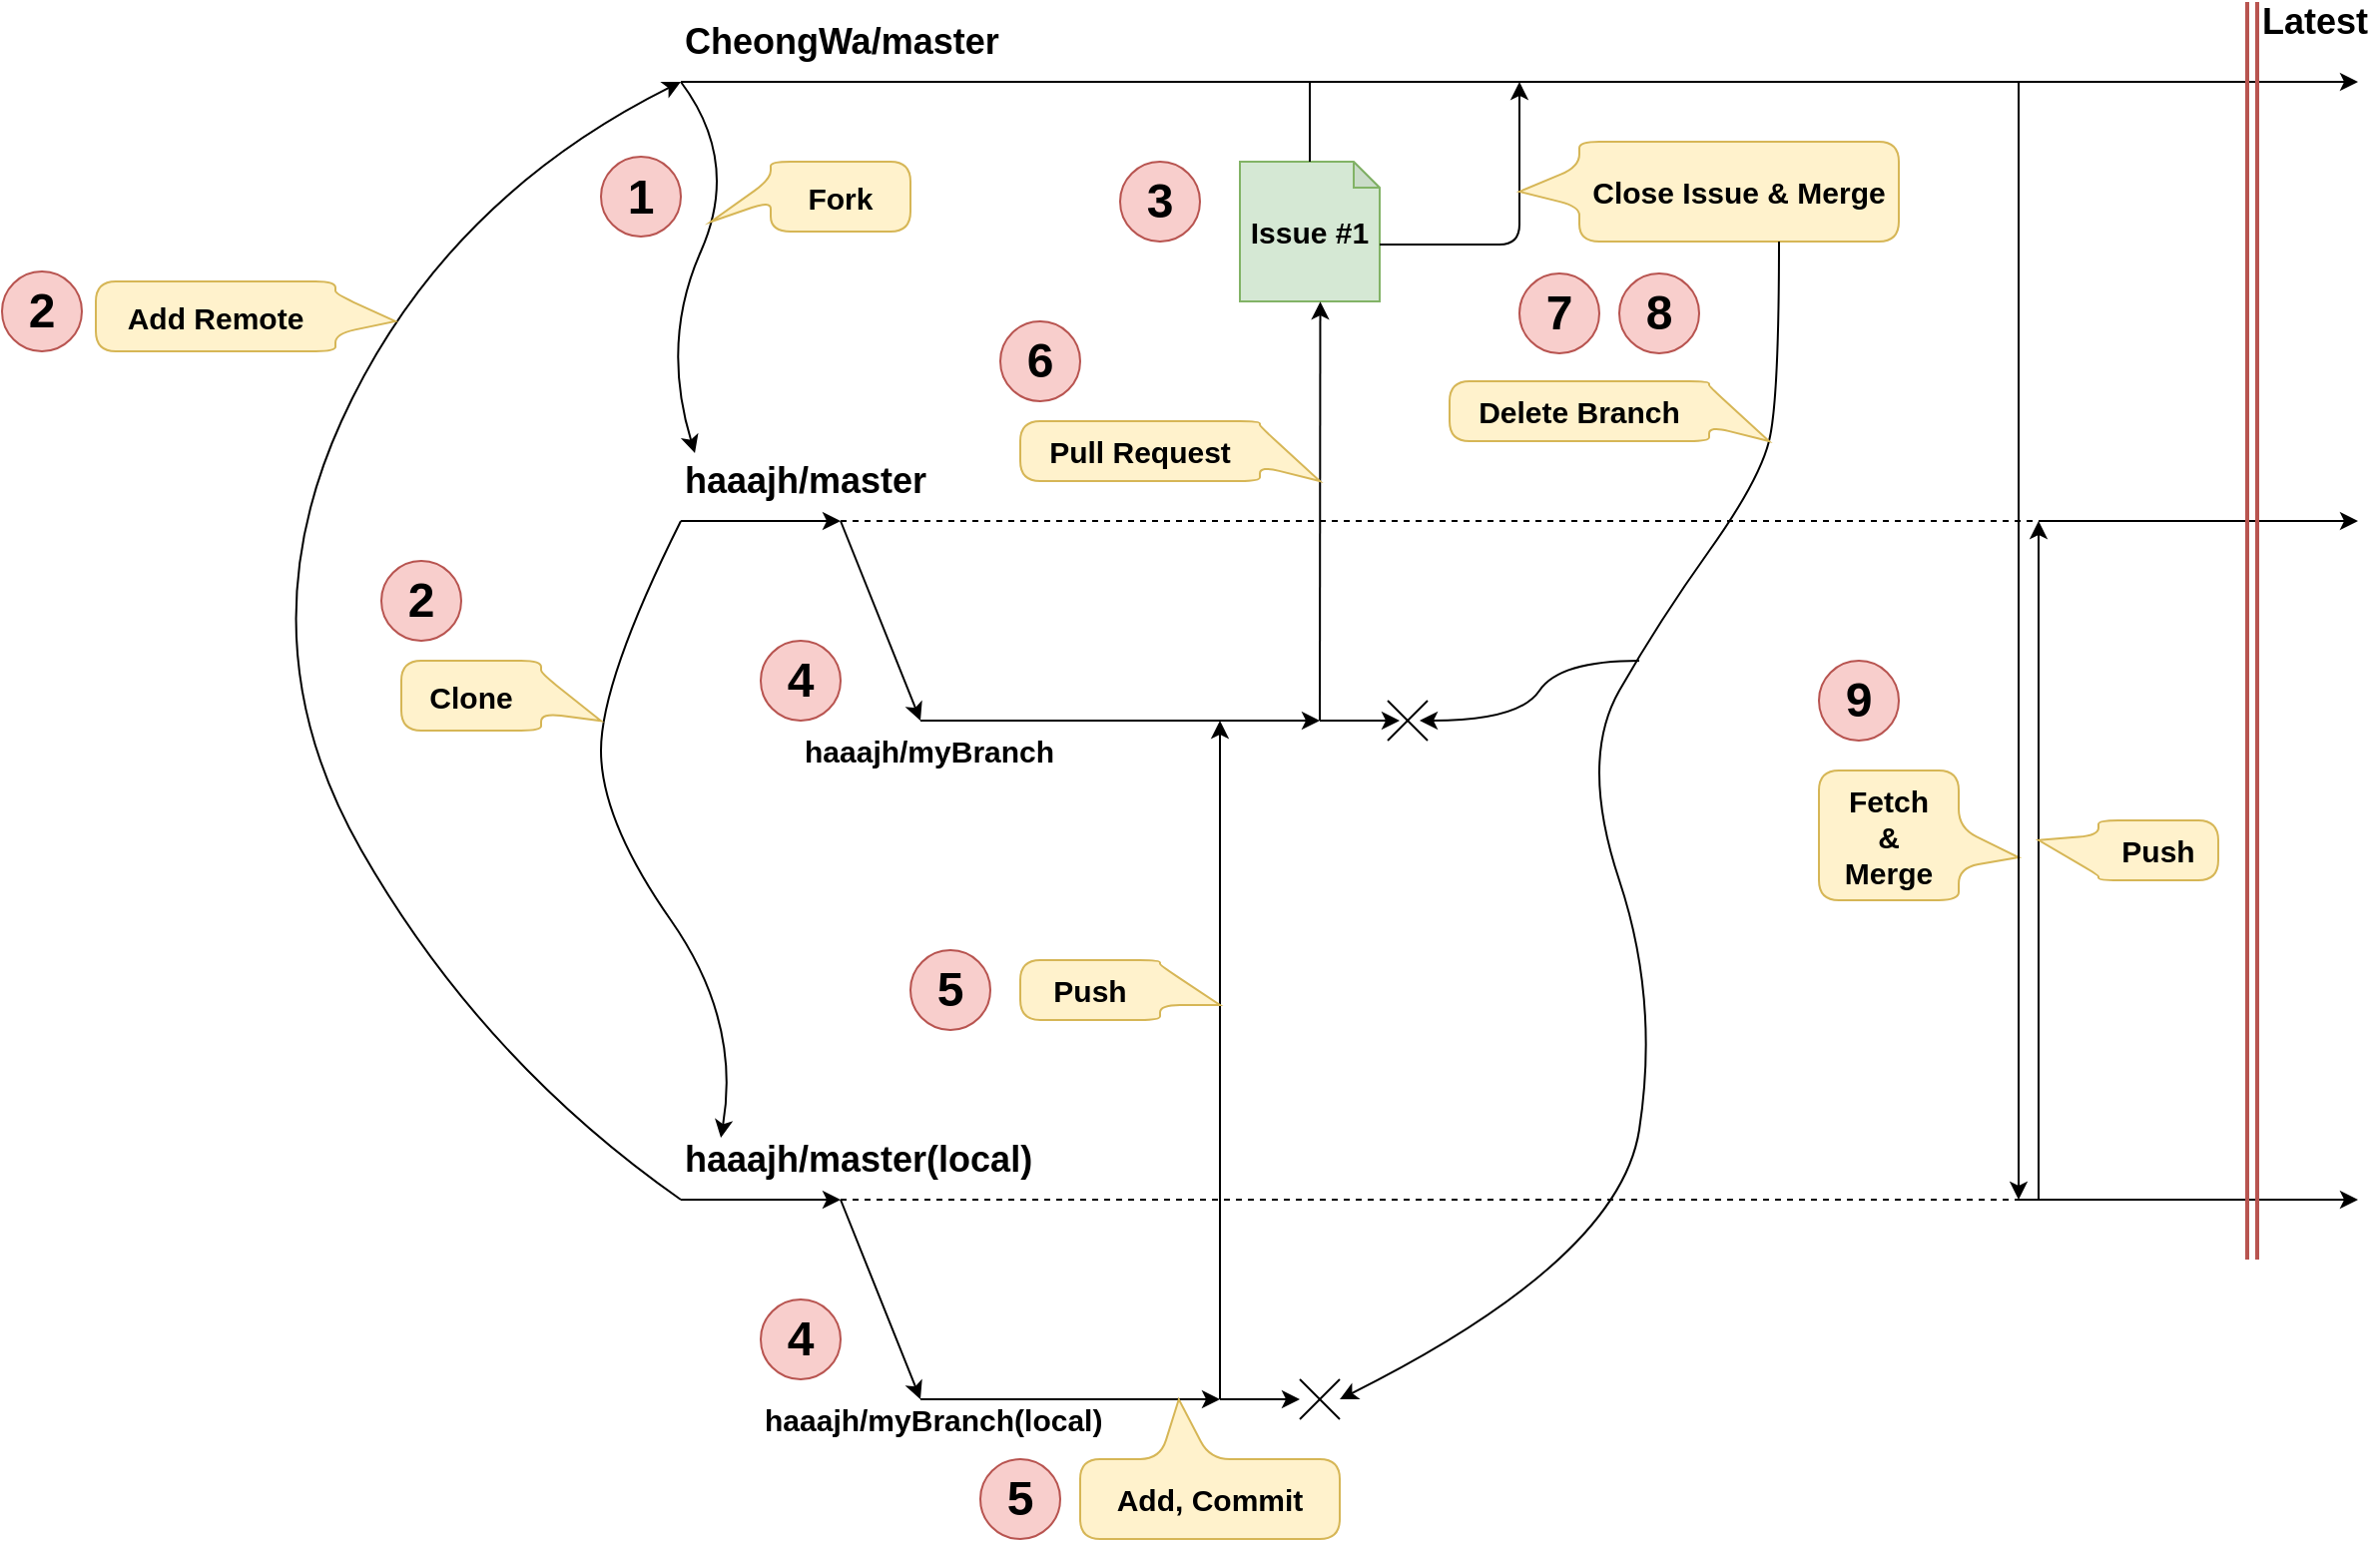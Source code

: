 <mxfile version="15.0.2" type="github">
  <diagram id="f0EUR8hpDYs2t58h3enQ" name="Page-1">
    <mxGraphModel dx="2858" dy="1143" grid="1" gridSize="10" guides="1" tooltips="1" connect="1" arrows="1" fold="1" page="1" pageScale="1" pageWidth="827" pageHeight="1169" math="0" shadow="0">
      <root>
        <mxCell id="0" />
        <mxCell id="1" parent="0" />
        <mxCell id="33NDamx2ghCX8gkITOr0-1" value="" style="endArrow=classic;html=1;" parent="1" edge="1">
          <mxGeometry width="50" height="50" relative="1" as="geometry">
            <mxPoint x="40" y="80" as="sourcePoint" />
            <mxPoint x="880" y="80" as="targetPoint" />
          </mxGeometry>
        </mxCell>
        <mxCell id="33NDamx2ghCX8gkITOr0-2" value="CheongWa/master" style="text;html=1;strokeColor=none;fillColor=none;align=left;verticalAlign=middle;whiteSpace=wrap;rounded=0;fontStyle=1;fontSize=18;" parent="1" vertex="1">
          <mxGeometry x="40" y="50" width="250" height="20" as="geometry" />
        </mxCell>
        <mxCell id="33NDamx2ghCX8gkITOr0-5" value="" style="endArrow=classic;html=1;" parent="1" edge="1">
          <mxGeometry width="50" height="50" relative="1" as="geometry">
            <mxPoint x="40" y="300" as="sourcePoint" />
            <mxPoint x="120" y="300" as="targetPoint" />
          </mxGeometry>
        </mxCell>
        <mxCell id="33NDamx2ghCX8gkITOr0-6" value="haaajh/master" style="text;html=1;strokeColor=none;fillColor=none;align=left;verticalAlign=middle;whiteSpace=wrap;rounded=0;fontStyle=1;fontSize=18;" parent="1" vertex="1">
          <mxGeometry x="40" y="270" width="130" height="20" as="geometry" />
        </mxCell>
        <mxCell id="33NDamx2ghCX8gkITOr0-8" value="" style="endArrow=classic;html=1;" parent="1" edge="1">
          <mxGeometry width="50" height="50" relative="1" as="geometry">
            <mxPoint x="120" y="300" as="sourcePoint" />
            <mxPoint x="160" y="400" as="targetPoint" />
          </mxGeometry>
        </mxCell>
        <mxCell id="33NDamx2ghCX8gkITOr0-9" value="haaajh/myBranch" style="text;html=1;strokeColor=none;fillColor=none;align=left;verticalAlign=middle;whiteSpace=wrap;rounded=0;fontStyle=1;fontSize=15;" parent="1" vertex="1">
          <mxGeometry x="100" y="405" width="130" height="20" as="geometry" />
        </mxCell>
        <mxCell id="33NDamx2ghCX8gkITOr0-10" value="" style="endArrow=classic;html=1;" parent="1" edge="1">
          <mxGeometry width="50" height="50" relative="1" as="geometry">
            <mxPoint x="160" y="400" as="sourcePoint" />
            <mxPoint x="360" y="400" as="targetPoint" />
          </mxGeometry>
        </mxCell>
        <mxCell id="33NDamx2ghCX8gkITOr0-13" value="Issue #1" style="shape=note;whiteSpace=wrap;html=1;backgroundOutline=1;darkOpacity=0.05;align=center;fontStyle=1;fontSize=15;size=13;fillColor=#d5e8d4;strokeColor=#82b366;" parent="1" vertex="1">
          <mxGeometry x="320" y="120" width="70" height="70" as="geometry" />
        </mxCell>
        <mxCell id="33NDamx2ghCX8gkITOr0-15" value="" style="endArrow=none;html=1;fontSize=15;exitX=0.5;exitY=0;exitDx=0;exitDy=0;exitPerimeter=0;" parent="1" source="33NDamx2ghCX8gkITOr0-13" edge="1">
          <mxGeometry width="50" height="50" relative="1" as="geometry">
            <mxPoint x="340" y="260" as="sourcePoint" />
            <mxPoint x="355" y="80" as="targetPoint" />
          </mxGeometry>
        </mxCell>
        <mxCell id="33NDamx2ghCX8gkITOr0-17" value="" style="endArrow=classic;html=1;entryX=0.575;entryY=1.001;entryDx=0;entryDy=0;entryPerimeter=0;" parent="1" target="33NDamx2ghCX8gkITOr0-13" edge="1">
          <mxGeometry width="50" height="50" relative="1" as="geometry">
            <mxPoint x="360" y="400" as="sourcePoint" />
            <mxPoint x="320" y="190" as="targetPoint" />
          </mxGeometry>
        </mxCell>
        <mxCell id="33NDamx2ghCX8gkITOr0-21" value="haaajh/master(local)" style="text;html=1;strokeColor=none;fillColor=none;align=left;verticalAlign=middle;whiteSpace=wrap;rounded=0;fontStyle=1;fontSize=18;" parent="1" vertex="1">
          <mxGeometry x="40" y="610" width="130" height="20" as="geometry" />
        </mxCell>
        <mxCell id="33NDamx2ghCX8gkITOr0-23" value="" style="endArrow=classic;html=1;" parent="1" edge="1">
          <mxGeometry width="50" height="50" relative="1" as="geometry">
            <mxPoint x="40" y="640" as="sourcePoint" />
            <mxPoint x="120" y="640" as="targetPoint" />
          </mxGeometry>
        </mxCell>
        <mxCell id="33NDamx2ghCX8gkITOr0-24" value="" style="endArrow=classic;html=1;" parent="1" edge="1">
          <mxGeometry width="50" height="50" relative="1" as="geometry">
            <mxPoint x="120" y="640" as="sourcePoint" />
            <mxPoint x="160" y="740" as="targetPoint" />
          </mxGeometry>
        </mxCell>
        <mxCell id="33NDamx2ghCX8gkITOr0-25" value="haaajh/myBranch(local)" style="text;html=1;strokeColor=none;fillColor=none;align=left;verticalAlign=middle;whiteSpace=wrap;rounded=0;fontStyle=1;fontSize=15;" parent="1" vertex="1">
          <mxGeometry x="80" y="740" width="130" height="20" as="geometry" />
        </mxCell>
        <mxCell id="33NDamx2ghCX8gkITOr0-26" value="" style="endArrow=classic;html=1;" parent="1" edge="1">
          <mxGeometry width="50" height="50" relative="1" as="geometry">
            <mxPoint x="160" y="740" as="sourcePoint" />
            <mxPoint x="310" y="740" as="targetPoint" />
          </mxGeometry>
        </mxCell>
        <mxCell id="33NDamx2ghCX8gkITOr0-27" value="Add, Commit" style="shape=callout;whiteSpace=wrap;html=1;perimeter=calloutPerimeter;fontSize=15;align=center;position2=0.62;size=30;position=0.5;rotation=0;direction=west;rounded=1;fontStyle=1;base=25;strokeWidth=1;perimeterSpacing=0;fillColor=#fff2cc;strokeColor=#d6b656;" parent="1" vertex="1">
          <mxGeometry x="240" y="740" width="130" height="70" as="geometry" />
        </mxCell>
        <mxCell id="33NDamx2ghCX8gkITOr0-29" value="" style="endArrow=classic;html=1;" parent="1" edge="1">
          <mxGeometry width="50" height="50" relative="1" as="geometry">
            <mxPoint x="310" y="740" as="sourcePoint" />
            <mxPoint x="310" y="400" as="targetPoint" />
          </mxGeometry>
        </mxCell>
        <mxCell id="33NDamx2ghCX8gkITOr0-32" value="" style="endArrow=none;html=1;endFill=0;dashed=1;" parent="1" edge="1">
          <mxGeometry width="50" height="50" relative="1" as="geometry">
            <mxPoint x="120" y="300" as="sourcePoint" />
            <mxPoint x="720" y="300" as="targetPoint" />
          </mxGeometry>
        </mxCell>
        <mxCell id="33NDamx2ghCX8gkITOr0-35" value="Fetch&lt;br&gt;&amp;amp;&lt;br&gt;Merge" style="shape=callout;whiteSpace=wrap;html=1;perimeter=calloutPerimeter;fontSize=15;align=center;position2=0.33;size=30;position=0.25;rotation=0;direction=north;base=20;fontStyle=1;rounded=1;fillColor=#fff2cc;strokeColor=#d6b656;" parent="1" vertex="1">
          <mxGeometry x="610" y="425" width="100" height="65" as="geometry" />
        </mxCell>
        <mxCell id="33NDamx2ghCX8gkITOr0-37" value="" style="endArrow=none;html=1;endFill=0;dashed=1;" parent="1" edge="1">
          <mxGeometry width="50" height="50" relative="1" as="geometry">
            <mxPoint x="120" y="640" as="sourcePoint" />
            <mxPoint x="710" y="640" as="targetPoint" />
          </mxGeometry>
        </mxCell>
        <mxCell id="33NDamx2ghCX8gkITOr0-38" value="" style="endArrow=classic;html=1;" parent="1" edge="1">
          <mxGeometry width="50" height="50" relative="1" as="geometry">
            <mxPoint x="720" y="300" as="sourcePoint" />
            <mxPoint x="880" y="300" as="targetPoint" />
          </mxGeometry>
        </mxCell>
        <mxCell id="33NDamx2ghCX8gkITOr0-39" value="" style="endArrow=classic;html=1;" parent="1" edge="1">
          <mxGeometry width="50" height="50" relative="1" as="geometry">
            <mxPoint x="710" y="640" as="sourcePoint" />
            <mxPoint x="880" y="640" as="targetPoint" />
          </mxGeometry>
        </mxCell>
        <mxCell id="33NDamx2ghCX8gkITOr0-40" value="" style="edgeStyle=segmentEdgeStyle;endArrow=classic;html=1;exitX=0;exitY=0;exitDx=70;exitDy=41.5;exitPerimeter=0;" parent="1" source="33NDamx2ghCX8gkITOr0-13" edge="1">
          <mxGeometry width="50" height="50" relative="1" as="geometry">
            <mxPoint x="410" y="160" as="sourcePoint" />
            <mxPoint x="460" y="80" as="targetPoint" />
          </mxGeometry>
        </mxCell>
        <mxCell id="33NDamx2ghCX8gkITOr0-41" value="Close Issue &amp;amp; Merge" style="shape=callout;whiteSpace=wrap;html=1;perimeter=calloutPerimeter;fontSize=15;align=center;position2=0.5;size=30;position=0.25;rotation=0;direction=south;base=20;fontStyle=1;rounded=1;fillColor=#fff2cc;strokeColor=#d6b656;" parent="1" vertex="1">
          <mxGeometry x="460" y="110" width="190" height="50" as="geometry" />
        </mxCell>
        <mxCell id="33NDamx2ghCX8gkITOr0-55" value="" style="curved=1;endArrow=classic;html=1;entryX=0.054;entryY=-0.2;entryDx=0;entryDy=0;entryPerimeter=0;" parent="1" target="33NDamx2ghCX8gkITOr0-6" edge="1">
          <mxGeometry width="50" height="50" relative="1" as="geometry">
            <mxPoint x="40" y="80" as="sourcePoint" />
            <mxPoint x="70" y="170" as="targetPoint" />
            <Array as="points">
              <mxPoint x="70" y="120" />
              <mxPoint x="30" y="210" />
            </Array>
          </mxGeometry>
        </mxCell>
        <mxCell id="33NDamx2ghCX8gkITOr0-57" value="" style="curved=1;endArrow=classic;html=1;entryX=0.154;entryY=-0.05;entryDx=0;entryDy=0;entryPerimeter=0;" parent="1" target="33NDamx2ghCX8gkITOr0-21" edge="1">
          <mxGeometry width="50" height="50" relative="1" as="geometry">
            <mxPoint x="40" y="300" as="sourcePoint" />
            <mxPoint x="47.02" y="486" as="targetPoint" />
            <Array as="points">
              <mxPoint y="380" />
              <mxPoint y="450" />
              <mxPoint x="70" y="550" />
            </Array>
          </mxGeometry>
        </mxCell>
        <mxCell id="33NDamx2ghCX8gkITOr0-59" value="" style="curved=1;endArrow=classic;html=1;" parent="1" edge="1">
          <mxGeometry width="50" height="50" relative="1" as="geometry">
            <mxPoint x="40" y="640" as="sourcePoint" />
            <mxPoint x="40" y="80" as="targetPoint" />
            <Array as="points">
              <mxPoint x="-60" y="570" />
              <mxPoint x="-180" y="360" />
              <mxPoint x="-80" y="140" />
            </Array>
          </mxGeometry>
        </mxCell>
        <mxCell id="33NDamx2ghCX8gkITOr0-65" value="" style="endArrow=classic;html=1;fontSize=18;fontColor=#007FFF;" parent="1" edge="1">
          <mxGeometry width="50" height="50" relative="1" as="geometry">
            <mxPoint x="360" y="400" as="sourcePoint" />
            <mxPoint x="400" y="400" as="targetPoint" />
          </mxGeometry>
        </mxCell>
        <mxCell id="33NDamx2ghCX8gkITOr0-67" value="" style="endArrow=none;html=1;fontSize=18;fontColor=#007FFF;" parent="1" edge="1">
          <mxGeometry width="50" height="50" relative="1" as="geometry">
            <mxPoint x="394" y="390" as="sourcePoint" />
            <mxPoint x="414" y="410" as="targetPoint" />
          </mxGeometry>
        </mxCell>
        <mxCell id="33NDamx2ghCX8gkITOr0-68" value="" style="endArrow=none;html=1;fontSize=18;fontColor=#007FFF;" parent="1" edge="1">
          <mxGeometry width="50" height="50" relative="1" as="geometry">
            <mxPoint x="414" y="390" as="sourcePoint" />
            <mxPoint x="394" y="410" as="targetPoint" />
          </mxGeometry>
        </mxCell>
        <mxCell id="33NDamx2ghCX8gkITOr0-72" value="" style="endArrow=classic;html=1;fontSize=18;fontColor=#007FFF;" parent="1" edge="1">
          <mxGeometry width="50" height="50" relative="1" as="geometry">
            <mxPoint x="310" y="740" as="sourcePoint" />
            <mxPoint x="350" y="740" as="targetPoint" />
          </mxGeometry>
        </mxCell>
        <mxCell id="33NDamx2ghCX8gkITOr0-73" value="" style="endArrow=none;html=1;fontSize=18;fontColor=#007FFF;" parent="1" edge="1">
          <mxGeometry width="50" height="50" relative="1" as="geometry">
            <mxPoint x="350" y="730" as="sourcePoint" />
            <mxPoint x="370" y="750" as="targetPoint" />
          </mxGeometry>
        </mxCell>
        <mxCell id="33NDamx2ghCX8gkITOr0-74" value="" style="endArrow=none;html=1;fontSize=18;fontColor=#007FFF;" parent="1" edge="1">
          <mxGeometry width="50" height="50" relative="1" as="geometry">
            <mxPoint x="370" y="730" as="sourcePoint" />
            <mxPoint x="350" y="750" as="targetPoint" />
          </mxGeometry>
        </mxCell>
        <mxCell id="33NDamx2ghCX8gkITOr0-75" value="" style="curved=1;endArrow=classic;html=1;" parent="1" edge="1">
          <mxGeometry width="50" height="50" relative="1" as="geometry">
            <mxPoint x="590" y="160" as="sourcePoint" />
            <mxPoint x="370" y="740" as="targetPoint" />
            <Array as="points">
              <mxPoint x="590" y="240" />
              <mxPoint x="580" y="280" />
              <mxPoint x="530" y="350" />
              <mxPoint x="490" y="420" />
              <mxPoint x="530" y="540" />
              <mxPoint x="510" y="670" />
            </Array>
          </mxGeometry>
        </mxCell>
        <mxCell id="33NDamx2ghCX8gkITOr0-77" value="" style="curved=1;endArrow=classic;html=1;fontSize=18;fontColor=#007FFF;" parent="1" edge="1">
          <mxGeometry width="50" height="50" relative="1" as="geometry">
            <mxPoint x="520" y="370" as="sourcePoint" />
            <mxPoint x="410" y="400" as="targetPoint" />
            <Array as="points">
              <mxPoint x="480" y="370" />
              <mxPoint x="460" y="400" />
            </Array>
          </mxGeometry>
        </mxCell>
        <mxCell id="33NDamx2ghCX8gkITOr0-78" value="Delete Branch" style="shape=callout;whiteSpace=wrap;html=1;perimeter=calloutPerimeter;fontSize=15;align=center;position2=0;size=30;position=0.25;rotation=0;direction=north;base=20;fontStyle=1;rounded=1;fillColor=#fff2cc;strokeColor=#d6b656;" parent="1" vertex="1">
          <mxGeometry x="425" y="230" width="160" height="30" as="geometry" />
        </mxCell>
        <mxCell id="33NDamx2ghCX8gkITOr0-79" value="Push" style="shape=callout;whiteSpace=wrap;html=1;perimeter=calloutPerimeter;fontSize=15;align=center;position2=0.25;size=30;position=0.25;rotation=0;direction=north;base=20;fontStyle=1;rounded=1;fillColor=#fff2cc;strokeColor=#d6b656;" parent="1" vertex="1">
          <mxGeometry x="210" y="520" width="100" height="30" as="geometry" />
        </mxCell>
        <mxCell id="33NDamx2ghCX8gkITOr0-80" value="Add Remote" style="shape=callout;whiteSpace=wrap;html=1;perimeter=calloutPerimeter;fontSize=15;align=center;position2=0.43;size=30;position=0.25;rotation=0;direction=north;base=20;fontStyle=1;rounded=1;fillColor=#fff2cc;strokeColor=#d6b656;" parent="1" vertex="1">
          <mxGeometry x="-253" y="180" width="150" height="35" as="geometry" />
        </mxCell>
        <mxCell id="33NDamx2ghCX8gkITOr0-81" value="Clone" style="shape=callout;whiteSpace=wrap;html=1;perimeter=calloutPerimeter;fontSize=15;align=center;position2=0.14;size=30;position=0.25;rotation=0;direction=north;base=20;fontStyle=1;rounded=1;fillColor=#fff2cc;strokeColor=#d6b656;" parent="1" vertex="1">
          <mxGeometry x="-100" y="370" width="100" height="35" as="geometry" />
        </mxCell>
        <mxCell id="33NDamx2ghCX8gkITOr0-82" value="Fork" style="shape=callout;whiteSpace=wrap;html=1;perimeter=calloutPerimeter;fontSize=15;align=center;position2=0.86;size=30;position=0.25;rotation=0;direction=south;base=11;fontStyle=1;rounded=1;fillColor=#fff2cc;strokeColor=#d6b656;" parent="1" vertex="1">
          <mxGeometry x="55" y="120" width="100" height="35" as="geometry" />
        </mxCell>
        <mxCell id="33NDamx2ghCX8gkITOr0-83" value="Pull Request" style="shape=callout;whiteSpace=wrap;html=1;perimeter=calloutPerimeter;fontSize=15;align=center;position2=0;size=30;position=0.25;rotation=0;direction=north;base=20;fontStyle=1;rounded=1;fillColor=#fff2cc;strokeColor=#d6b656;" parent="1" vertex="1">
          <mxGeometry x="210" y="250" width="150" height="30" as="geometry" />
        </mxCell>
        <mxCell id="33NDamx2ghCX8gkITOr0-86" value="1" style="ellipse;whiteSpace=wrap;html=1;aspect=fixed;rounded=1;sketch=0;fontSize=24;strokeWidth=1;fillColor=#f8cecc;strokeColor=#b85450;fontStyle=1;" parent="1" vertex="1">
          <mxGeometry y="117.5" width="40" height="40" as="geometry" />
        </mxCell>
        <mxCell id="33NDamx2ghCX8gkITOr0-87" value="2" style="ellipse;whiteSpace=wrap;html=1;aspect=fixed;rounded=1;sketch=0;fontSize=24;strokeWidth=1;fillColor=#f8cecc;strokeColor=#b85450;fontStyle=1;" parent="1" vertex="1">
          <mxGeometry x="-300" y="175" width="40" height="40" as="geometry" />
        </mxCell>
        <mxCell id="33NDamx2ghCX8gkITOr0-88" value="2" style="ellipse;whiteSpace=wrap;html=1;aspect=fixed;rounded=1;sketch=0;fontSize=24;strokeWidth=1;fillColor=#f8cecc;strokeColor=#b85450;fontStyle=1;" parent="1" vertex="1">
          <mxGeometry x="-110" y="320" width="40" height="40" as="geometry" />
        </mxCell>
        <mxCell id="33NDamx2ghCX8gkITOr0-89" value="4" style="ellipse;whiteSpace=wrap;html=1;aspect=fixed;rounded=1;sketch=0;fontSize=24;strokeWidth=1;fillColor=#f8cecc;strokeColor=#b85450;fontStyle=1;" parent="1" vertex="1">
          <mxGeometry x="80" y="360" width="40" height="40" as="geometry" />
        </mxCell>
        <mxCell id="33NDamx2ghCX8gkITOr0-90" value="4" style="ellipse;whiteSpace=wrap;html=1;aspect=fixed;rounded=1;sketch=0;fontSize=24;strokeWidth=1;fillColor=#f8cecc;strokeColor=#b85450;fontStyle=1;" parent="1" vertex="1">
          <mxGeometry x="80" y="690" width="40" height="40" as="geometry" />
        </mxCell>
        <mxCell id="33NDamx2ghCX8gkITOr0-94" value="5" style="ellipse;whiteSpace=wrap;html=1;aspect=fixed;rounded=1;sketch=0;fontSize=24;strokeWidth=1;fillColor=#f8cecc;strokeColor=#b85450;fontStyle=1;" parent="1" vertex="1">
          <mxGeometry x="190" y="770" width="40" height="40" as="geometry" />
        </mxCell>
        <mxCell id="33NDamx2ghCX8gkITOr0-95" value="5" style="ellipse;whiteSpace=wrap;html=1;aspect=fixed;rounded=1;sketch=0;fontSize=24;strokeWidth=1;fillColor=#f8cecc;strokeColor=#b85450;fontStyle=1;" parent="1" vertex="1">
          <mxGeometry x="155" y="515" width="40" height="40" as="geometry" />
        </mxCell>
        <mxCell id="33NDamx2ghCX8gkITOr0-96" value="3" style="ellipse;whiteSpace=wrap;html=1;aspect=fixed;rounded=1;sketch=0;fontSize=24;strokeWidth=1;fillColor=#f8cecc;strokeColor=#b85450;fontStyle=1;" parent="1" vertex="1">
          <mxGeometry x="260" y="120" width="40" height="40" as="geometry" />
        </mxCell>
        <mxCell id="33NDamx2ghCX8gkITOr0-97" value="6" style="ellipse;whiteSpace=wrap;html=1;aspect=fixed;rounded=1;sketch=0;fontSize=24;strokeWidth=1;fillColor=#f8cecc;strokeColor=#b85450;fontStyle=1;" parent="1" vertex="1">
          <mxGeometry x="200" y="200" width="40" height="40" as="geometry" />
        </mxCell>
        <mxCell id="33NDamx2ghCX8gkITOr0-98" value="7" style="ellipse;whiteSpace=wrap;html=1;aspect=fixed;rounded=1;sketch=0;fontSize=24;strokeWidth=1;fillColor=#f8cecc;strokeColor=#b85450;fontStyle=1;" parent="1" vertex="1">
          <mxGeometry x="460" y="176" width="40" height="40" as="geometry" />
        </mxCell>
        <mxCell id="33NDamx2ghCX8gkITOr0-99" value="8" style="ellipse;whiteSpace=wrap;html=1;aspect=fixed;rounded=1;sketch=0;fontSize=24;strokeWidth=1;fillColor=#f8cecc;strokeColor=#b85450;fontStyle=1;" parent="1" vertex="1">
          <mxGeometry x="510" y="176" width="40" height="40" as="geometry" />
        </mxCell>
        <mxCell id="33NDamx2ghCX8gkITOr0-101" value="9" style="ellipse;whiteSpace=wrap;html=1;aspect=fixed;rounded=1;sketch=0;fontSize=24;strokeWidth=1;fillColor=#f8cecc;strokeColor=#b85450;fontStyle=1;" parent="1" vertex="1">
          <mxGeometry x="610" y="370" width="40" height="40" as="geometry" />
        </mxCell>
        <mxCell id="K64R6NHA_pVNjG5_QZOd-1" value="" style="endArrow=classic;html=1;" edge="1" parent="1">
          <mxGeometry width="50" height="50" relative="1" as="geometry">
            <mxPoint x="710" y="80" as="sourcePoint" />
            <mxPoint x="710" y="640" as="targetPoint" />
          </mxGeometry>
        </mxCell>
        <mxCell id="K64R6NHA_pVNjG5_QZOd-2" value="" style="endArrow=classic;html=1;" edge="1" parent="1">
          <mxGeometry width="50" height="50" relative="1" as="geometry">
            <mxPoint x="720" y="640" as="sourcePoint" />
            <mxPoint x="720" y="300" as="targetPoint" />
          </mxGeometry>
        </mxCell>
        <mxCell id="K64R6NHA_pVNjG5_QZOd-4" value="" style="endArrow=none;html=1;strokeWidth=2;fillColor=#f8cecc;strokeColor=#b85450;shape=link;" edge="1" parent="1">
          <mxGeometry width="50" height="50" relative="1" as="geometry">
            <mxPoint x="827" y="670" as="sourcePoint" />
            <mxPoint x="827" y="40" as="targetPoint" />
          </mxGeometry>
        </mxCell>
        <mxCell id="K64R6NHA_pVNjG5_QZOd-5" value="Latest" style="text;html=1;strokeColor=none;fillColor=none;align=left;verticalAlign=middle;whiteSpace=wrap;rounded=0;fontStyle=1;fontSize=18;" vertex="1" parent="1">
          <mxGeometry x="830" y="40" width="60" height="20" as="geometry" />
        </mxCell>
        <mxCell id="K64R6NHA_pVNjG5_QZOd-6" value="Push" style="shape=callout;whiteSpace=wrap;html=1;perimeter=calloutPerimeter;fontSize=15;align=center;position2=0.33;size=30;position=0.25;rotation=0;direction=south;base=20;fontStyle=1;rounded=1;fillColor=#fff2cc;strokeColor=#d6b656;" vertex="1" parent="1">
          <mxGeometry x="720" y="450" width="90" height="30" as="geometry" />
        </mxCell>
      </root>
    </mxGraphModel>
  </diagram>
</mxfile>
